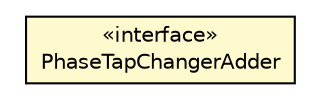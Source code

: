 #!/usr/local/bin/dot
#
# Class diagram 
# Generated by UMLGraph version R5_6 (http://www.umlgraph.org/)
#

digraph G {
	edge [fontname="Helvetica",fontsize=10,labelfontname="Helvetica",labelfontsize=10];
	node [fontname="Helvetica",fontsize=10,shape=plaintext];
	nodesep=0.25;
	ranksep=0.5;
	// eu.itesla_project.iidm.network.PhaseTapChangerAdder
	c5227 [label=<<table title="eu.itesla_project.iidm.network.PhaseTapChangerAdder" border="0" cellborder="1" cellspacing="0" cellpadding="2" port="p" bgcolor="lemonChiffon" href="./PhaseTapChangerAdder.html">
		<tr><td><table border="0" cellspacing="0" cellpadding="1">
<tr><td align="center" balign="center"> &#171;interface&#187; </td></tr>
<tr><td align="center" balign="center"> PhaseTapChangerAdder </td></tr>
		</table></td></tr>
		</table>>, URL="./PhaseTapChangerAdder.html", fontname="Helvetica", fontcolor="black", fontsize=10.0];
}

